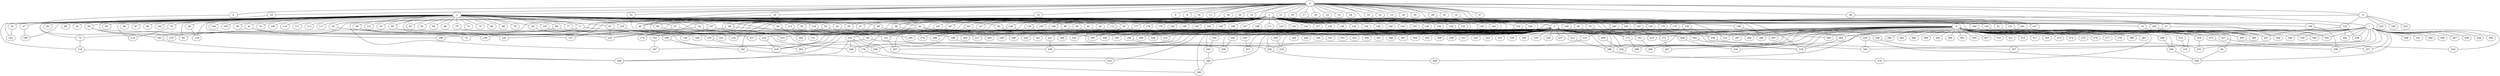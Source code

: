 
graph graphname {
    0 -- 1
0 -- 2
0 -- 3
0 -- 4
0 -- 5
0 -- 6
0 -- 7
0 -- 8
0 -- 9
0 -- 10
0 -- 11
0 -- 12
0 -- 13
0 -- 14
0 -- 15
0 -- 16
0 -- 17
0 -- 18
0 -- 19
0 -- 20
0 -- 21
0 -- 22
0 -- 23
0 -- 24
0 -- 25
0 -- 26
0 -- 27
0 -- 28
0 -- 29
0 -- 30
0 -- 31
0 -- 32
0 -- 33
0 -- 34
0 -- 35
0 -- 36
0 -- 37
0 -- 38
0 -- 39
0 -- 40
1 -- 41
1 -- 42
1 -- 43
1 -- 44
1 -- 45
1 -- 46
1 -- 47
1 -- 48
1 -- 49
1 -- 50
1 -- 51
1 -- 52
1 -- 53
1 -- 54
1 -- 55
1 -- 56
1 -- 57
1 -- 58
1 -- 59
1 -- 60
1 -- 61
1 -- 62
1 -- 63
1 -- 64
1 -- 65
1 -- 66
1 -- 67
1 -- 68
1 -- 69
1 -- 70
1 -- 71
1 -- 72
1 -- 73
1 -- 74
1 -- 75
1 -- 76
1 -- 77
1 -- 78
1 -- 79
1 -- 80
1 -- 81
1 -- 82
1 -- 83
1 -- 84
1 -- 85
1 -- 86
1 -- 87
1 -- 88
1 -- 89
1 -- 90
1 -- 91
1 -- 92
1 -- 93
1 -- 94
1 -- 95
1 -- 96
1 -- 97
1 -- 98
1 -- 99
1 -- 100
1 -- 101
1 -- 102
1 -- 103
1 -- 104
1 -- 105
1 -- 106
1 -- 107
1 -- 108
1 -- 109
1 -- 110
1 -- 111
1 -- 112
1 -- 113
1 -- 114
1 -- 115
1 -- 116
1 -- 117
1 -- 118
1 -- 119
1 -- 120
1 -- 121
1 -- 248
2 -- 128
2 -- 130
2 -- 131
2 -- 132
2 -- 133
2 -- 134
2 -- 129
2 -- 136
2 -- 137
2 -- 138
2 -- 139
2 -- 140
2 -- 141
2 -- 142
2 -- 143
2 -- 144
2 -- 145
2 -- 146
2 -- 147
2 -- 148
2 -- 149
2 -- 150
2 -- 151
2 -- 152
2 -- 153
2 -- 154
2 -- 155
2 -- 156
2 -- 157
2 -- 158
2 -- 159
2 -- 160
2 -- 161
2 -- 162
2 -- 163
2 -- 164
2 -- 165
2 -- 166
2 -- 167
2 -- 168
2 -- 169
2 -- 170
2 -- 135
2 -- 172
2 -- 173
2 -- 174
2 -- 175
2 -- 176
2 -- 177
2 -- 178
2 -- 179
2 -- 180
2 -- 181
2 -- 182
2 -- 183
2 -- 184
2 -- 185
2 -- 186
2 -- 187
2 -- 188
2 -- 189
2 -- 190
2 -- 191
2 -- 192
2 -- 193
2 -- 194
2 -- 195
2 -- 196
2 -- 197
2 -- 198
2 -- 199
2 -- 200
2 -- 201
2 -- 202
2 -- 171
2 -- 122
2 -- 123
2 -- 124
2 -- 125
2 -- 126
2 -- 127
2 -- 40
2 -- 36
3 -- 256
3 -- 258
3 -- 259
3 -- 260
3 -- 261
3 -- 262
3 -- 257
3 -- 264
3 -- 265
3 -- 266
3 -- 267
3 -- 268
3 -- 269
3 -- 263
3 -- 203
3 -- 204
3 -- 205
3 -- 206
3 -- 207
3 -- 208
3 -- 209
3 -- 210
3 -- 211
3 -- 212
3 -- 213
3 -- 214
3 -- 215
3 -- 216
3 -- 217
3 -- 218
3 -- 219
3 -- 220
3 -- 221
3 -- 222
3 -- 223
3 -- 224
3 -- 225
3 -- 226
3 -- 227
3 -- 228
3 -- 229
3 -- 230
3 -- 231
3 -- 232
3 -- 233
3 -- 234
3 -- 235
3 -- 236
3 -- 237
3 -- 238
3 -- 239
3 -- 240
3 -- 241
3 -- 242
3 -- 243
3 -- 244
3 -- 245
3 -- 246
3 -- 247
3 -- 248
3 -- 249
3 -- 250
3 -- 251
3 -- 252
3 -- 253
3 -- 254
3 -- 255
4 -- 270
5 -- 271
5 -- 272
5 -- 273
5 -- 274
5 -- 275
5 -- 276
5 -- 277
5 -- 278
5 -- 279
5 -- 280
5 -- 281
5 -- 282
5 -- 283
5 -- 284
5 -- 285
5 -- 286
5 -- 287
5 -- 288
5 -- 289
5 -- 290
5 -- 291
5 -- 292
5 -- 293
5 -- 294
5 -- 295
5 -- 296
5 -- 297
5 -- 298
5 -- 299
5 -- 300
5 -- 301
5 -- 302
5 -- 303
5 -- 304
5 -- 305
5 -- 306
5 -- 307
5 -- 308
5 -- 309
5 -- 310
5 -- 311
5 -- 312
5 -- 313
5 -- 314
5 -- 315
5 -- 316
5 -- 317
5 -- 318
5 -- 319
5 -- 320
5 -- 321
5 -- 322
6 -- 323
6 -- 324
6 -- 325
6 -- 326
6 -- 122
7 -- 327
7 -- 328
7 -- 329
7 -- 330
7 -- 331
7 -- 332
7 -- 333
7 -- 334
7 -- 335
7 -- 336
7 -- 337
7 -- 338
7 -- 339
7 -- 340
7 -- 341
7 -- 342
7 -- 343
7 -- 344
7 -- 345
7 -- 346
7 -- 347
7 -- 348
7 -- 349
7 -- 247
10 -- 247
10 -- 280
12 -- 319
13 -- 90
14 -- 147
16 -- 216
17 -- 166
18 -- 176
20 -- 57
21 -- 184
25 -- 152
26 -- 212
27 -- 332
27 -- 288
28 -- 304
31 -- 132
32 -- 285
34 -- 65
34 -- 55
35 -- 312
36 -- 308
36 -- 219
38 -- 152
38 -- 203
39 -- 201
40 -- 132
41 -- 73
41 -- 199
41 -- 231
43 -- 136
44 -- 324
45 -- 249
46 -- 322
47 -- 106
48 -- 132
48 -- 161
49 -- 118
52 -- 100
52 -- 312
54 -- 93
54 -- 305
54 -- 131
55 -- 151
56 -- 345
56 -- 200
58 -- 150
59 -- 93
59 -- 142
61 -- 348
63 -- 163
63 -- 288
63 -- 256
67 -- 214
67 -- 173
69 -- 187
69 -- 319
71 -- 186
71 -- 72
73 -- 116
76 -- 172
77 -- 130
78 -- 114
79 -- 219
81 -- 184
82 -- 224
84 -- 328
85 -- 157
87 -- 152
87 -- 227
88 -- 225
88 -- 221
88 -- 298
89 -- 270
89 -- 271
90 -- 349
91 -- 101
94 -- 302
95 -- 218
95 -- 287
99 -- 152
99 -- 125
100 -- 182
103 -- 169
107 -- 296
107 -- 153
108 -- 268
112 -- 212
115 -- 345
115 -- 217
116 -- 306
119 -- 263
120 -- 130
122 -- 264
122 -- 342
122 -- 338
126 -- 188
126 -- 221
127 -- 200
128 -- 285
128 -- 215
129 -- 296
129 -- 294
130 -- 262
131 -- 207
133 -- 308
135 -- 268
135 -- 239
139 -- 302
141 -- 330
142 -- 306
143 -- 280
148 -- 241
148 -- 174
153 -- 187
160 -- 318
161 -- 290
162 -- 332
163 -- 349
163 -- 259
163 -- 306
163 -- 176
166 -- 324
167 -- 238
168 -- 176
168 -- 240
172 -- 299
176 -- 265
177 -- 305
180 -- 271
180 -- 210
181 -- 200
182 -- 233
184 -- 250
186 -- 228
189 -- 291
190 -- 336
191 -- 207
192 -- 221
201 -- 340
201 -- 260
202 -- 343
202 -- 305
206 -- 218
210 -- 228
213 -- 268
216 -- 219
221 -- 238
226 -- 331
228 -- 309
232 -- 343
232 -- 328
234 -- 245
239 -- 337
242 -- 250
245 -- 248
248 -- 265
254 -- 319
255 -- 257
264 -- 319
268 -- 279
269 -- 322
271 -- 297
272 -- 336
286 -- 292
292 -- 328
298 -- 316
300 -- 333
314 -- 315
318 -- 331
321 -- 327

}
